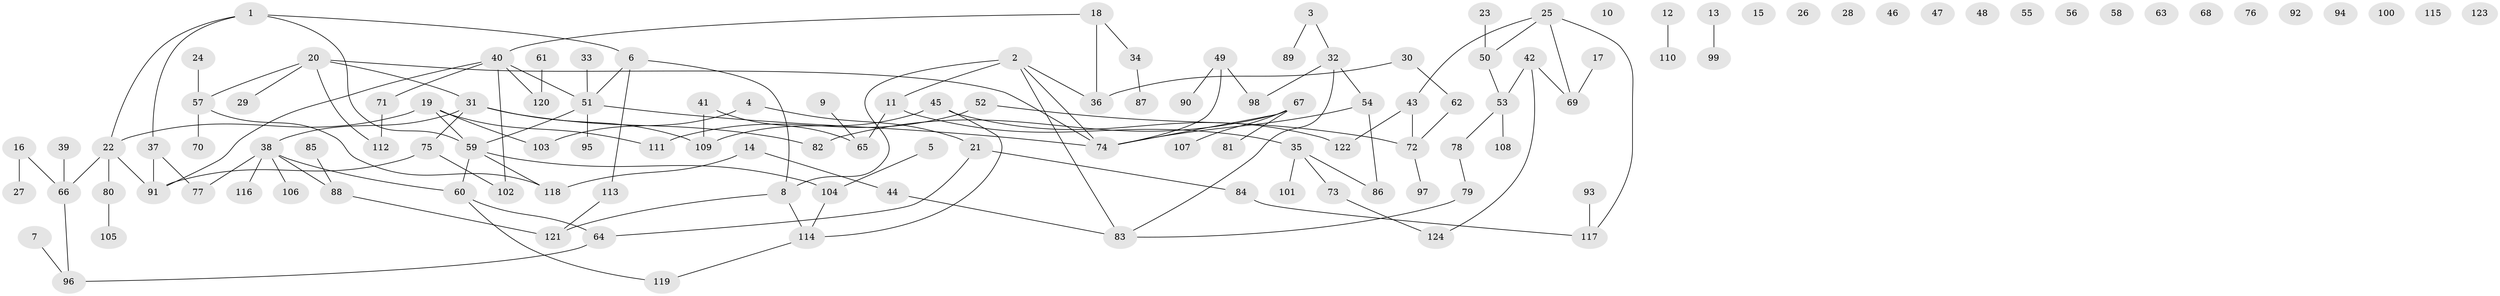 // coarse degree distribution, {7: 0.057692307692307696, 6: 0.057692307692307696, 3: 0.09615384615384616, 2: 0.21153846153846154, 1: 0.09615384615384616, 0: 0.38461538461538464, 10: 0.019230769230769232, 8: 0.019230769230769232, 4: 0.038461538461538464, 5: 0.019230769230769232}
// Generated by graph-tools (version 1.1) at 2025/16/03/04/25 18:16:40]
// undirected, 124 vertices, 134 edges
graph export_dot {
graph [start="1"]
  node [color=gray90,style=filled];
  1;
  2;
  3;
  4;
  5;
  6;
  7;
  8;
  9;
  10;
  11;
  12;
  13;
  14;
  15;
  16;
  17;
  18;
  19;
  20;
  21;
  22;
  23;
  24;
  25;
  26;
  27;
  28;
  29;
  30;
  31;
  32;
  33;
  34;
  35;
  36;
  37;
  38;
  39;
  40;
  41;
  42;
  43;
  44;
  45;
  46;
  47;
  48;
  49;
  50;
  51;
  52;
  53;
  54;
  55;
  56;
  57;
  58;
  59;
  60;
  61;
  62;
  63;
  64;
  65;
  66;
  67;
  68;
  69;
  70;
  71;
  72;
  73;
  74;
  75;
  76;
  77;
  78;
  79;
  80;
  81;
  82;
  83;
  84;
  85;
  86;
  87;
  88;
  89;
  90;
  91;
  92;
  93;
  94;
  95;
  96;
  97;
  98;
  99;
  100;
  101;
  102;
  103;
  104;
  105;
  106;
  107;
  108;
  109;
  110;
  111;
  112;
  113;
  114;
  115;
  116;
  117;
  118;
  119;
  120;
  121;
  122;
  123;
  124;
  1 -- 6;
  1 -- 22;
  1 -- 37;
  1 -- 59;
  2 -- 8;
  2 -- 11;
  2 -- 36;
  2 -- 74;
  2 -- 83;
  3 -- 32;
  3 -- 89;
  4 -- 21;
  4 -- 103;
  5 -- 104;
  6 -- 8;
  6 -- 51;
  6 -- 113;
  7 -- 96;
  8 -- 114;
  8 -- 121;
  9 -- 65;
  11 -- 35;
  11 -- 65;
  12 -- 110;
  13 -- 99;
  14 -- 44;
  14 -- 118;
  16 -- 27;
  16 -- 66;
  17 -- 69;
  18 -- 34;
  18 -- 36;
  18 -- 40;
  19 -- 22;
  19 -- 59;
  19 -- 103;
  19 -- 111;
  20 -- 29;
  20 -- 31;
  20 -- 57;
  20 -- 74;
  20 -- 112;
  21 -- 64;
  21 -- 84;
  22 -- 66;
  22 -- 80;
  22 -- 91;
  23 -- 50;
  24 -- 57;
  25 -- 43;
  25 -- 50;
  25 -- 69;
  25 -- 117;
  30 -- 36;
  30 -- 62;
  31 -- 38;
  31 -- 75;
  31 -- 82;
  31 -- 109;
  32 -- 54;
  32 -- 83;
  32 -- 98;
  33 -- 51;
  34 -- 87;
  35 -- 73;
  35 -- 86;
  35 -- 101;
  37 -- 77;
  37 -- 91;
  38 -- 60;
  38 -- 77;
  38 -- 88;
  38 -- 106;
  38 -- 116;
  39 -- 66;
  40 -- 51;
  40 -- 71;
  40 -- 91;
  40 -- 102;
  40 -- 120;
  41 -- 65;
  41 -- 109;
  42 -- 53;
  42 -- 69;
  42 -- 124;
  43 -- 72;
  43 -- 122;
  44 -- 83;
  45 -- 109;
  45 -- 114;
  45 -- 122;
  49 -- 74;
  49 -- 90;
  49 -- 98;
  50 -- 53;
  51 -- 59;
  51 -- 74;
  51 -- 95;
  52 -- 72;
  52 -- 111;
  53 -- 78;
  53 -- 108;
  54 -- 74;
  54 -- 86;
  57 -- 70;
  57 -- 118;
  59 -- 60;
  59 -- 104;
  59 -- 118;
  60 -- 64;
  60 -- 119;
  61 -- 120;
  62 -- 72;
  64 -- 96;
  66 -- 96;
  67 -- 74;
  67 -- 81;
  67 -- 82;
  67 -- 107;
  71 -- 112;
  72 -- 97;
  73 -- 124;
  75 -- 91;
  75 -- 102;
  78 -- 79;
  79 -- 83;
  80 -- 105;
  84 -- 117;
  85 -- 88;
  88 -- 121;
  93 -- 117;
  104 -- 114;
  113 -- 121;
  114 -- 119;
}
